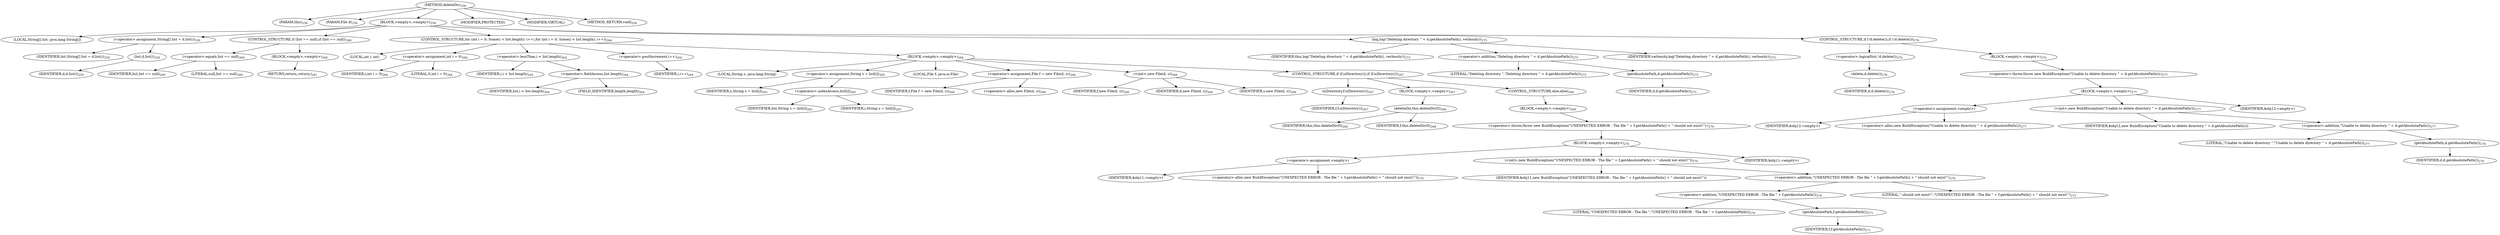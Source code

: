 digraph "deleteDir" {  
"513" [label = <(METHOD,deleteDir)<SUB>258</SUB>> ]
"38" [label = <(PARAM,this)<SUB>258</SUB>> ]
"514" [label = <(PARAM,File d)<SUB>258</SUB>> ]
"515" [label = <(BLOCK,&lt;empty&gt;,&lt;empty&gt;)<SUB>258</SUB>> ]
"516" [label = <(LOCAL,String[] list: java.lang.String[])> ]
"517" [label = <(&lt;operator&gt;.assignment,String[] list = d.list())<SUB>259</SUB>> ]
"518" [label = <(IDENTIFIER,list,String[] list = d.list())<SUB>259</SUB>> ]
"519" [label = <(list,d.list())<SUB>259</SUB>> ]
"520" [label = <(IDENTIFIER,d,d.list())<SUB>259</SUB>> ]
"521" [label = <(CONTROL_STRUCTURE,if (list == null),if (list == null))<SUB>260</SUB>> ]
"522" [label = <(&lt;operator&gt;.equals,list == null)<SUB>260</SUB>> ]
"523" [label = <(IDENTIFIER,list,list == null)<SUB>260</SUB>> ]
"524" [label = <(LITERAL,null,list == null)<SUB>260</SUB>> ]
"525" [label = <(BLOCK,&lt;empty&gt;,&lt;empty&gt;)<SUB>260</SUB>> ]
"526" [label = <(RETURN,return;,return;)<SUB>261</SUB>> ]
"527" [label = <(CONTROL_STRUCTURE,for (int i = 0; Some(i &lt; list.length); i++),for (int i = 0; Some(i &lt; list.length); i++))<SUB>264</SUB>> ]
"528" [label = <(LOCAL,int i: int)> ]
"529" [label = <(&lt;operator&gt;.assignment,int i = 0)<SUB>264</SUB>> ]
"530" [label = <(IDENTIFIER,i,int i = 0)<SUB>264</SUB>> ]
"531" [label = <(LITERAL,0,int i = 0)<SUB>264</SUB>> ]
"532" [label = <(&lt;operator&gt;.lessThan,i &lt; list.length)<SUB>264</SUB>> ]
"533" [label = <(IDENTIFIER,i,i &lt; list.length)<SUB>264</SUB>> ]
"534" [label = <(&lt;operator&gt;.fieldAccess,list.length)<SUB>264</SUB>> ]
"535" [label = <(IDENTIFIER,list,i &lt; list.length)<SUB>264</SUB>> ]
"536" [label = <(FIELD_IDENTIFIER,length,length)<SUB>264</SUB>> ]
"537" [label = <(&lt;operator&gt;.postIncrement,i++)<SUB>264</SUB>> ]
"538" [label = <(IDENTIFIER,i,i++)<SUB>264</SUB>> ]
"539" [label = <(BLOCK,&lt;empty&gt;,&lt;empty&gt;)<SUB>264</SUB>> ]
"540" [label = <(LOCAL,String s: java.lang.String)> ]
"541" [label = <(&lt;operator&gt;.assignment,String s = list[i])<SUB>265</SUB>> ]
"542" [label = <(IDENTIFIER,s,String s = list[i])<SUB>265</SUB>> ]
"543" [label = <(&lt;operator&gt;.indexAccess,list[i])<SUB>265</SUB>> ]
"544" [label = <(IDENTIFIER,list,String s = list[i])<SUB>265</SUB>> ]
"545" [label = <(IDENTIFIER,i,String s = list[i])<SUB>265</SUB>> ]
"36" [label = <(LOCAL,File f: java.io.File)> ]
"546" [label = <(&lt;operator&gt;.assignment,File f = new File(d, s))<SUB>266</SUB>> ]
"547" [label = <(IDENTIFIER,f,File f = new File(d, s))<SUB>266</SUB>> ]
"548" [label = <(&lt;operator&gt;.alloc,new File(d, s))<SUB>266</SUB>> ]
"549" [label = <(&lt;init&gt;,new File(d, s))<SUB>266</SUB>> ]
"35" [label = <(IDENTIFIER,f,new File(d, s))<SUB>266</SUB>> ]
"550" [label = <(IDENTIFIER,d,new File(d, s))<SUB>266</SUB>> ]
"551" [label = <(IDENTIFIER,s,new File(d, s))<SUB>266</SUB>> ]
"552" [label = <(CONTROL_STRUCTURE,if (f.isDirectory()),if (f.isDirectory()))<SUB>267</SUB>> ]
"553" [label = <(isDirectory,f.isDirectory())<SUB>267</SUB>> ]
"554" [label = <(IDENTIFIER,f,f.isDirectory())<SUB>267</SUB>> ]
"555" [label = <(BLOCK,&lt;empty&gt;,&lt;empty&gt;)<SUB>267</SUB>> ]
"556" [label = <(deleteDir,this.deleteDir(f))<SUB>268</SUB>> ]
"37" [label = <(IDENTIFIER,this,this.deleteDir(f))<SUB>268</SUB>> ]
"557" [label = <(IDENTIFIER,f,this.deleteDir(f))<SUB>268</SUB>> ]
"558" [label = <(CONTROL_STRUCTURE,else,else)<SUB>269</SUB>> ]
"559" [label = <(BLOCK,&lt;empty&gt;,&lt;empty&gt;)<SUB>269</SUB>> ]
"560" [label = <(&lt;operator&gt;.throw,throw new BuildException(&quot;UNEXPECTED ERROR - The file &quot; + f.getAbsolutePath() + &quot; should not exist!&quot;);)<SUB>270</SUB>> ]
"561" [label = <(BLOCK,&lt;empty&gt;,&lt;empty&gt;)<SUB>270</SUB>> ]
"562" [label = <(&lt;operator&gt;.assignment,&lt;empty&gt;)> ]
"563" [label = <(IDENTIFIER,$obj11,&lt;empty&gt;)> ]
"564" [label = <(&lt;operator&gt;.alloc,new BuildException(&quot;UNEXPECTED ERROR - The file &quot; + f.getAbsolutePath() + &quot; should not exist!&quot;))<SUB>270</SUB>> ]
"565" [label = <(&lt;init&gt;,new BuildException(&quot;UNEXPECTED ERROR - The file &quot; + f.getAbsolutePath() + &quot; should not exist!&quot;))<SUB>270</SUB>> ]
"566" [label = <(IDENTIFIER,$obj11,new BuildException(&quot;UNEXPECTED ERROR - The file &quot; + f.getAbsolutePath() + &quot; should not exist!&quot;))> ]
"567" [label = <(&lt;operator&gt;.addition,&quot;UNEXPECTED ERROR - The file &quot; + f.getAbsolutePath() + &quot; should not exist!&quot;)<SUB>270</SUB>> ]
"568" [label = <(&lt;operator&gt;.addition,&quot;UNEXPECTED ERROR - The file &quot; + f.getAbsolutePath())<SUB>270</SUB>> ]
"569" [label = <(LITERAL,&quot;UNEXPECTED ERROR - The file &quot;,&quot;UNEXPECTED ERROR - The file &quot; + f.getAbsolutePath())<SUB>270</SUB>> ]
"570" [label = <(getAbsolutePath,f.getAbsolutePath())<SUB>271</SUB>> ]
"571" [label = <(IDENTIFIER,f,f.getAbsolutePath())<SUB>271</SUB>> ]
"572" [label = <(LITERAL,&quot; should not exist!&quot;,&quot;UNEXPECTED ERROR - The file &quot; + f.getAbsolutePath() + &quot; should not exist!&quot;)<SUB>272</SUB>> ]
"573" [label = <(IDENTIFIER,$obj11,&lt;empty&gt;)> ]
"574" [label = <(log,log(&quot;Deleting directory &quot; + d.getAbsolutePath(), verbosity))<SUB>275</SUB>> ]
"39" [label = <(IDENTIFIER,this,log(&quot;Deleting directory &quot; + d.getAbsolutePath(), verbosity))<SUB>275</SUB>> ]
"575" [label = <(&lt;operator&gt;.addition,&quot;Deleting directory &quot; + d.getAbsolutePath())<SUB>275</SUB>> ]
"576" [label = <(LITERAL,&quot;Deleting directory &quot;,&quot;Deleting directory &quot; + d.getAbsolutePath())<SUB>275</SUB>> ]
"577" [label = <(getAbsolutePath,d.getAbsolutePath())<SUB>275</SUB>> ]
"578" [label = <(IDENTIFIER,d,d.getAbsolutePath())<SUB>275</SUB>> ]
"579" [label = <(IDENTIFIER,verbosity,log(&quot;Deleting directory &quot; + d.getAbsolutePath(), verbosity))<SUB>275</SUB>> ]
"580" [label = <(CONTROL_STRUCTURE,if (!d.delete()),if (!d.delete()))<SUB>276</SUB>> ]
"581" [label = <(&lt;operator&gt;.logicalNot,!d.delete())<SUB>276</SUB>> ]
"582" [label = <(delete,d.delete())<SUB>276</SUB>> ]
"583" [label = <(IDENTIFIER,d,d.delete())<SUB>276</SUB>> ]
"584" [label = <(BLOCK,&lt;empty&gt;,&lt;empty&gt;)<SUB>276</SUB>> ]
"585" [label = <(&lt;operator&gt;.throw,throw new BuildException(&quot;Unable to delete directory &quot; + d.getAbsolutePath());)<SUB>277</SUB>> ]
"586" [label = <(BLOCK,&lt;empty&gt;,&lt;empty&gt;)<SUB>277</SUB>> ]
"587" [label = <(&lt;operator&gt;.assignment,&lt;empty&gt;)> ]
"588" [label = <(IDENTIFIER,$obj12,&lt;empty&gt;)> ]
"589" [label = <(&lt;operator&gt;.alloc,new BuildException(&quot;Unable to delete directory &quot; + d.getAbsolutePath()))<SUB>277</SUB>> ]
"590" [label = <(&lt;init&gt;,new BuildException(&quot;Unable to delete directory &quot; + d.getAbsolutePath()))<SUB>277</SUB>> ]
"591" [label = <(IDENTIFIER,$obj12,new BuildException(&quot;Unable to delete directory &quot; + d.getAbsolutePath()))> ]
"592" [label = <(&lt;operator&gt;.addition,&quot;Unable to delete directory &quot; + d.getAbsolutePath())<SUB>277</SUB>> ]
"593" [label = <(LITERAL,&quot;Unable to delete directory &quot;,&quot;Unable to delete directory &quot; + d.getAbsolutePath())<SUB>277</SUB>> ]
"594" [label = <(getAbsolutePath,d.getAbsolutePath())<SUB>278</SUB>> ]
"595" [label = <(IDENTIFIER,d,d.getAbsolutePath())<SUB>278</SUB>> ]
"596" [label = <(IDENTIFIER,$obj12,&lt;empty&gt;)> ]
"597" [label = <(MODIFIER,PROTECTED)> ]
"598" [label = <(MODIFIER,VIRTUAL)> ]
"599" [label = <(METHOD_RETURN,void)<SUB>258</SUB>> ]
  "513" -> "38" 
  "513" -> "514" 
  "513" -> "515" 
  "513" -> "597" 
  "513" -> "598" 
  "513" -> "599" 
  "515" -> "516" 
  "515" -> "517" 
  "515" -> "521" 
  "515" -> "527" 
  "515" -> "574" 
  "515" -> "580" 
  "517" -> "518" 
  "517" -> "519" 
  "519" -> "520" 
  "521" -> "522" 
  "521" -> "525" 
  "522" -> "523" 
  "522" -> "524" 
  "525" -> "526" 
  "527" -> "528" 
  "527" -> "529" 
  "527" -> "532" 
  "527" -> "537" 
  "527" -> "539" 
  "529" -> "530" 
  "529" -> "531" 
  "532" -> "533" 
  "532" -> "534" 
  "534" -> "535" 
  "534" -> "536" 
  "537" -> "538" 
  "539" -> "540" 
  "539" -> "541" 
  "539" -> "36" 
  "539" -> "546" 
  "539" -> "549" 
  "539" -> "552" 
  "541" -> "542" 
  "541" -> "543" 
  "543" -> "544" 
  "543" -> "545" 
  "546" -> "547" 
  "546" -> "548" 
  "549" -> "35" 
  "549" -> "550" 
  "549" -> "551" 
  "552" -> "553" 
  "552" -> "555" 
  "552" -> "558" 
  "553" -> "554" 
  "555" -> "556" 
  "556" -> "37" 
  "556" -> "557" 
  "558" -> "559" 
  "559" -> "560" 
  "560" -> "561" 
  "561" -> "562" 
  "561" -> "565" 
  "561" -> "573" 
  "562" -> "563" 
  "562" -> "564" 
  "565" -> "566" 
  "565" -> "567" 
  "567" -> "568" 
  "567" -> "572" 
  "568" -> "569" 
  "568" -> "570" 
  "570" -> "571" 
  "574" -> "39" 
  "574" -> "575" 
  "574" -> "579" 
  "575" -> "576" 
  "575" -> "577" 
  "577" -> "578" 
  "580" -> "581" 
  "580" -> "584" 
  "581" -> "582" 
  "582" -> "583" 
  "584" -> "585" 
  "585" -> "586" 
  "586" -> "587" 
  "586" -> "590" 
  "586" -> "596" 
  "587" -> "588" 
  "587" -> "589" 
  "590" -> "591" 
  "590" -> "592" 
  "592" -> "593" 
  "592" -> "594" 
  "594" -> "595" 
}
